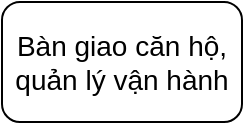 <mxfile>
  <diagram id="C5RBs4F1t6LTe-7Yx0e1" name="Page-1">
    <mxGraphModel dx="891" dy="562" grid="1" gridSize="10" guides="1" tooltips="1" connect="1" arrows="1" fold="1" page="1" pageScale="1" pageWidth="850" pageHeight="1100" math="0" shadow="0">
      <root>
        <mxCell id="0"/>
        <mxCell id="1"/>
        <mxCell id="2" value="Bắt đầu" style="rounded=1;whiteSpace=wrap;html=1;fontSize=14;" vertex="1">
          <mxGeometry x="350" y="40" width="120" height="60" as="geometry"/>
        </mxCell>
        <mxCell id="3" value="" style="endArrow=classic;html=1;rounded=0;" edge="1">
          <mxGeometry width="50" height="50" relative="1" as="geometry">
            <mxPoint x="410" y="100" as="sourcePoint"/>
            <mxPoint x="410" y="160" as="targetPoint"/>
          </mxGeometry>
        </mxCell>
        <mxCell id="4" value="Tiếp nhận yêu cầu từ chủ nhà" style="rounded=1;whiteSpace=wrap;html=1;fontSize=14;" vertex="1">
          <mxGeometry x="350" y="160" width="120" height="60" as="geometry"/>
        </mxCell>
        <mxCell id="5" value="" style="endArrow=classic;html=1;rounded=0;" edge="1">
          <mxGeometry width="50" height="50" relative="1" as="geometry">
            <mxPoint x="410" y="220" as="sourcePoint"/>
            <mxPoint x="410" y="280" as="targetPoint"/>
          </mxGeometry>
        </mxCell>
        <mxCell id="6" value="Khảo sát, thẩm định căn hộ" style="rounded=1;whiteSpace=wrap;html=1;fontSize=14;" vertex="1">
          <mxGeometry x="350" y="280" width="120" height="60" as="geometry"/>
        </mxCell>
        <mxCell id="7" value="" style="endArrow=classic;html=1;rounded=0;" edge="1">
          <mxGeometry width="50" height="50" relative="1" as="geometry">
            <mxPoint x="410" y="340" as="sourcePoint"/>
            <mxPoint x="410" y="400" as="targetPoint"/>
          </mxGeometry>
        </mxCell>
        <mxCell id="8" value="Thương lượng, ký kết hợp đồng" style="rounded=1;whiteSpace=wrap;html=1;fontSize=14;" vertex="1">
          <mxGeometry x="350" y="400" width="120" height="60" as="geometry"/>
        </mxCell>
        <mxCell id="9" value="" style="endArrow=classic;html=1;rounded=0;" edge="1">
          <mxGeometry width="50" height="50" relative="1" as="geometry">
            <mxPoint x="410" y="460" as="sourcePoint"/>
            <mxPoint x="410" y="520" as="targetPoint"/>
          </mxGeometry>
        </mxCell>
        <mxCell id="10" value="Thiết kế, thi công nội thất (nếu cần)" style="rounded=1;whiteSpace=wrap;html=1;fontSize=14;" vertex="1">
          <mxGeometry x="350" y="520" width="120" height="60" as="geometry"/>
        </mxCell>
        <mxCell id="11" value="" style="endArrow=classic;html=1;rounded=0;" edge="1">
          <mxGeometry width="50" height="50" relative="1" as="geometry">
            <mxPoint x="410" y="580" as="sourcePoint"/>
            <mxPoint x="410" y="640" as="targetPoint"/>
          </mxGeometry>
        </mxCell>
        <mxCell id="12" value="Chụp ảnh, đăng tin quảng cáo" style="rounded=1;whiteSpace=wrap;html=1;fontSize=14;" vertex="1">
          <mxGeometry x="350" y="640" width="120" height="60" as="geometry"/>
        </mxCell>
        <mxCell id="13" value="" style="endArrow=classic;html=1;rounded=0;" edge="1">
          <mxGeometry width="50" height="50" relative="1" as="geometry">
            <mxPoint x="410" y="700" as="sourcePoint"/>
            <mxPoint x="410" y="760" as="targetPoint"/>
          </mxGeometry>
        </mxCell>
        <mxCell id="14" value="Tìm kiếm, lựa chọn khách thuê" style="rounded=1;whiteSpace=wrap;html=1;fontSize=14;" vertex="1">
          <mxGeometry x="350" y="760" width="120" height="60" as="geometry"/>
        </mxCell>
        <mxCell id="15" value="" style="endArrow=classic;html=1;rounded=0;" edge="1">
          <mxGeometry width="50" height="50" relative="1" as="geometry">
            <mxPoint x="410" y="820" as="sourcePoint"/>
            <mxPoint x="410" y="880" as="targetPoint"/>
          </mxGeometry>
        </mxCell>
        <mxCell id="16" value="Ký kết hợp đồng thuê nhà" style="rounded=1;whiteSpace=wrap;html=1;fontSize=14;" vertex="1">
          <mxGeometry x="350" y="880" width="120" height="60" as="geometry"/>
        </mxCell>
        <mxCell id="17" value="" style="endArrow=classic;html=1;rounded=0;" edge="1">
          <mxGeometry width="50" height="50" relative="1" as="geometry">
            <mxPoint x="410" y="940" as="sourcePoint"/>
            <mxPoint x="410" y="1000" as="targetPoint"/>
          </mxGeometry>
        </mxCell>
        <mxCell id="18" value="Bàn giao căn hộ, quản lý vận hành" style="rounded=1;whiteSpace=wrap;html=1;fontSize=14;" vertex="1">
          <mxGeometry x="350" y="1000" width="120" height="60" as="geometry"/>
        </mxCell>
      </root>
    </mxGraphModel>
  </diagram>
</mxfile>

